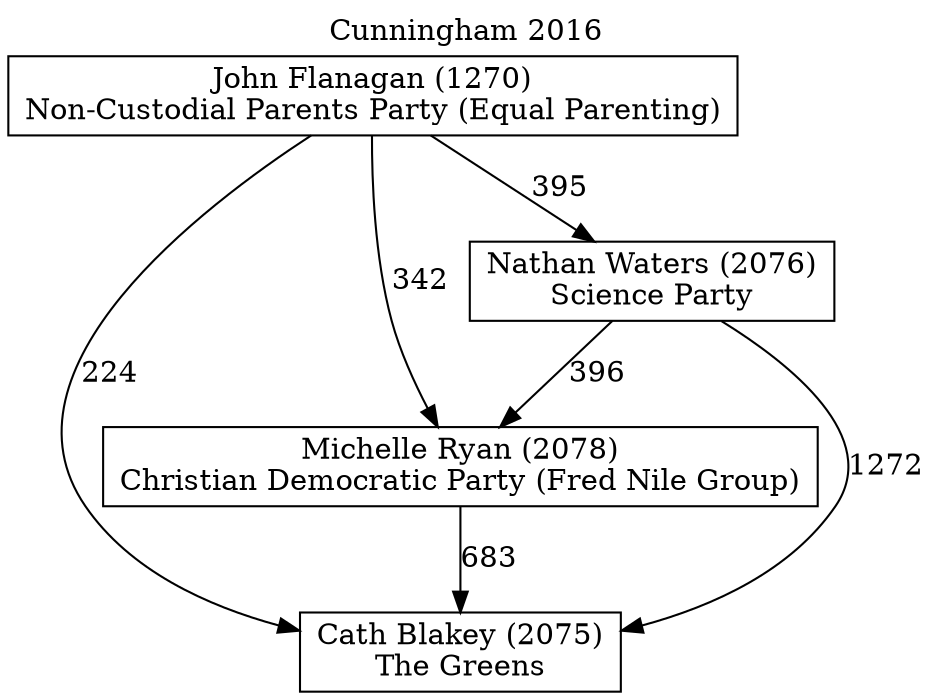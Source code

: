 // House preference flow
digraph "Cath Blakey (2075)_Cunningham_2016" {
	graph [label="Cunningham 2016" labelloc=t mclimit=10]
	node [shape=box]
	"Michelle Ryan (2078)" [label="Michelle Ryan (2078)
Christian Democratic Party (Fred Nile Group)"]
	"John Flanagan (1270)" [label="John Flanagan (1270)
Non-Custodial Parents Party (Equal Parenting)"]
	"Cath Blakey (2075)" [label="Cath Blakey (2075)
The Greens"]
	"Nathan Waters (2076)" [label="Nathan Waters (2076)
Science Party"]
	"Nathan Waters (2076)" -> "Cath Blakey (2075)" [label=1272]
	"John Flanagan (1270)" -> "Nathan Waters (2076)" [label=395]
	"John Flanagan (1270)" -> "Michelle Ryan (2078)" [label=342]
	"John Flanagan (1270)" -> "Cath Blakey (2075)" [label=224]
	"Nathan Waters (2076)" -> "Michelle Ryan (2078)" [label=396]
	"Michelle Ryan (2078)" -> "Cath Blakey (2075)" [label=683]
}
